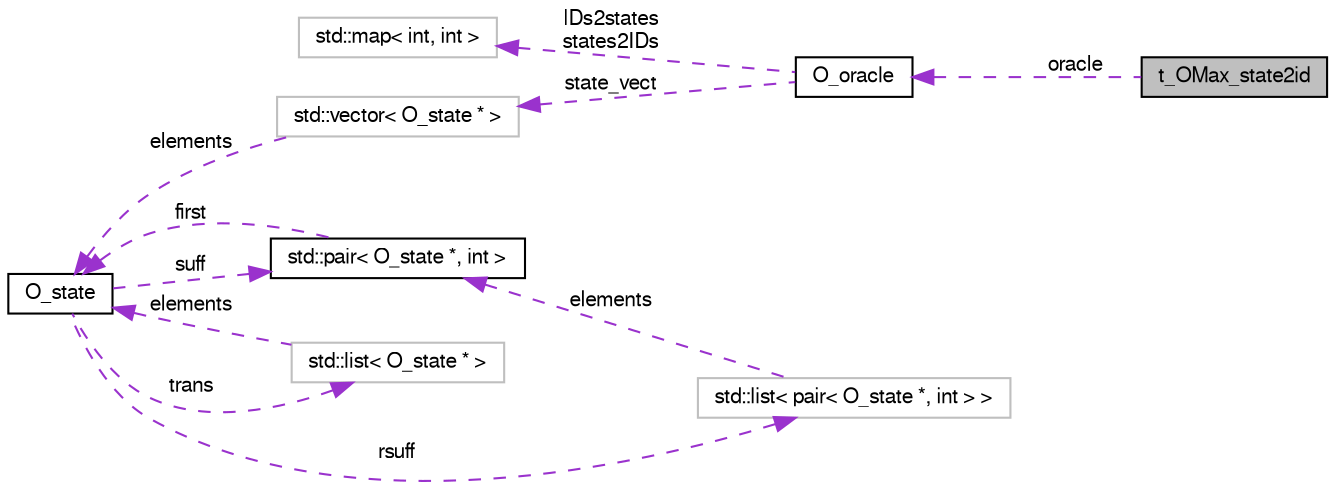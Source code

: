 digraph G
{
  bgcolor="transparent";
  edge [fontname="FreeSans",fontsize="10",labelfontname="FreeSans",labelfontsize="10"];
  node [fontname="FreeSans",fontsize="10",shape=record];
  rankdir=LR;
  Node1 [label="t_OMax_state2id",height=0.2,width=0.4,color="black", fillcolor="grey75", style="filled" fontcolor="black"];
  Node2 -> Node1 [dir=back,color="darkorchid3",fontsize="10",style="dashed",label="oracle",fontname="FreeSans"];
  Node2 [label="O_oracle",height=0.2,width=0.4,color="black",URL="$class_o__oracle.html",tooltip="Factor Oracle (FO) class."];
  Node3 -> Node2 [dir=back,color="darkorchid3",fontsize="10",style="dashed",label="IDs2states\nstates2IDs",fontname="FreeSans"];
  Node3 [label="std::map\< int, int \>",height=0.2,width=0.4,color="grey75"];
  Node4 -> Node2 [dir=back,color="darkorchid3",fontsize="10",style="dashed",label="state_vect",fontname="FreeSans"];
  Node4 [label="std::vector\< O_state * \>",height=0.2,width=0.4,color="grey75"];
  Node5 -> Node4 [dir=back,color="darkorchid3",fontsize="10",style="dashed",label="elements",fontname="FreeSans"];
  Node5 [label="O_state",height=0.2,width=0.4,color="black",URL="$class_o__state.html",tooltip="Factor Oracle state class."];
  Node6 -> Node5 [dir=back,color="darkorchid3",fontsize="10",style="dashed",label="rsuff",fontname="FreeSans"];
  Node6 [label="std::list\< pair\< O_state *, int \> \>",height=0.2,width=0.4,color="grey75"];
  Node7 -> Node6 [dir=back,color="darkorchid3",fontsize="10",style="dashed",label="elements",fontname="FreeSans"];
  Node7 [label="std::pair\< O_state *, int \>",height=0.2,width=0.4,color="black",URL="$structstd_1_1pair.html"];
  Node5 -> Node7 [dir=back,color="darkorchid3",fontsize="10",style="dashed",label="first",fontname="FreeSans"];
  Node7 -> Node5 [dir=back,color="darkorchid3",fontsize="10",style="dashed",label="suff",fontname="FreeSans"];
  Node8 -> Node5 [dir=back,color="darkorchid3",fontsize="10",style="dashed",label="trans",fontname="FreeSans"];
  Node8 [label="std::list\< O_state * \>",height=0.2,width=0.4,color="grey75"];
  Node5 -> Node8 [dir=back,color="darkorchid3",fontsize="10",style="dashed",label="elements",fontname="FreeSans"];
}
